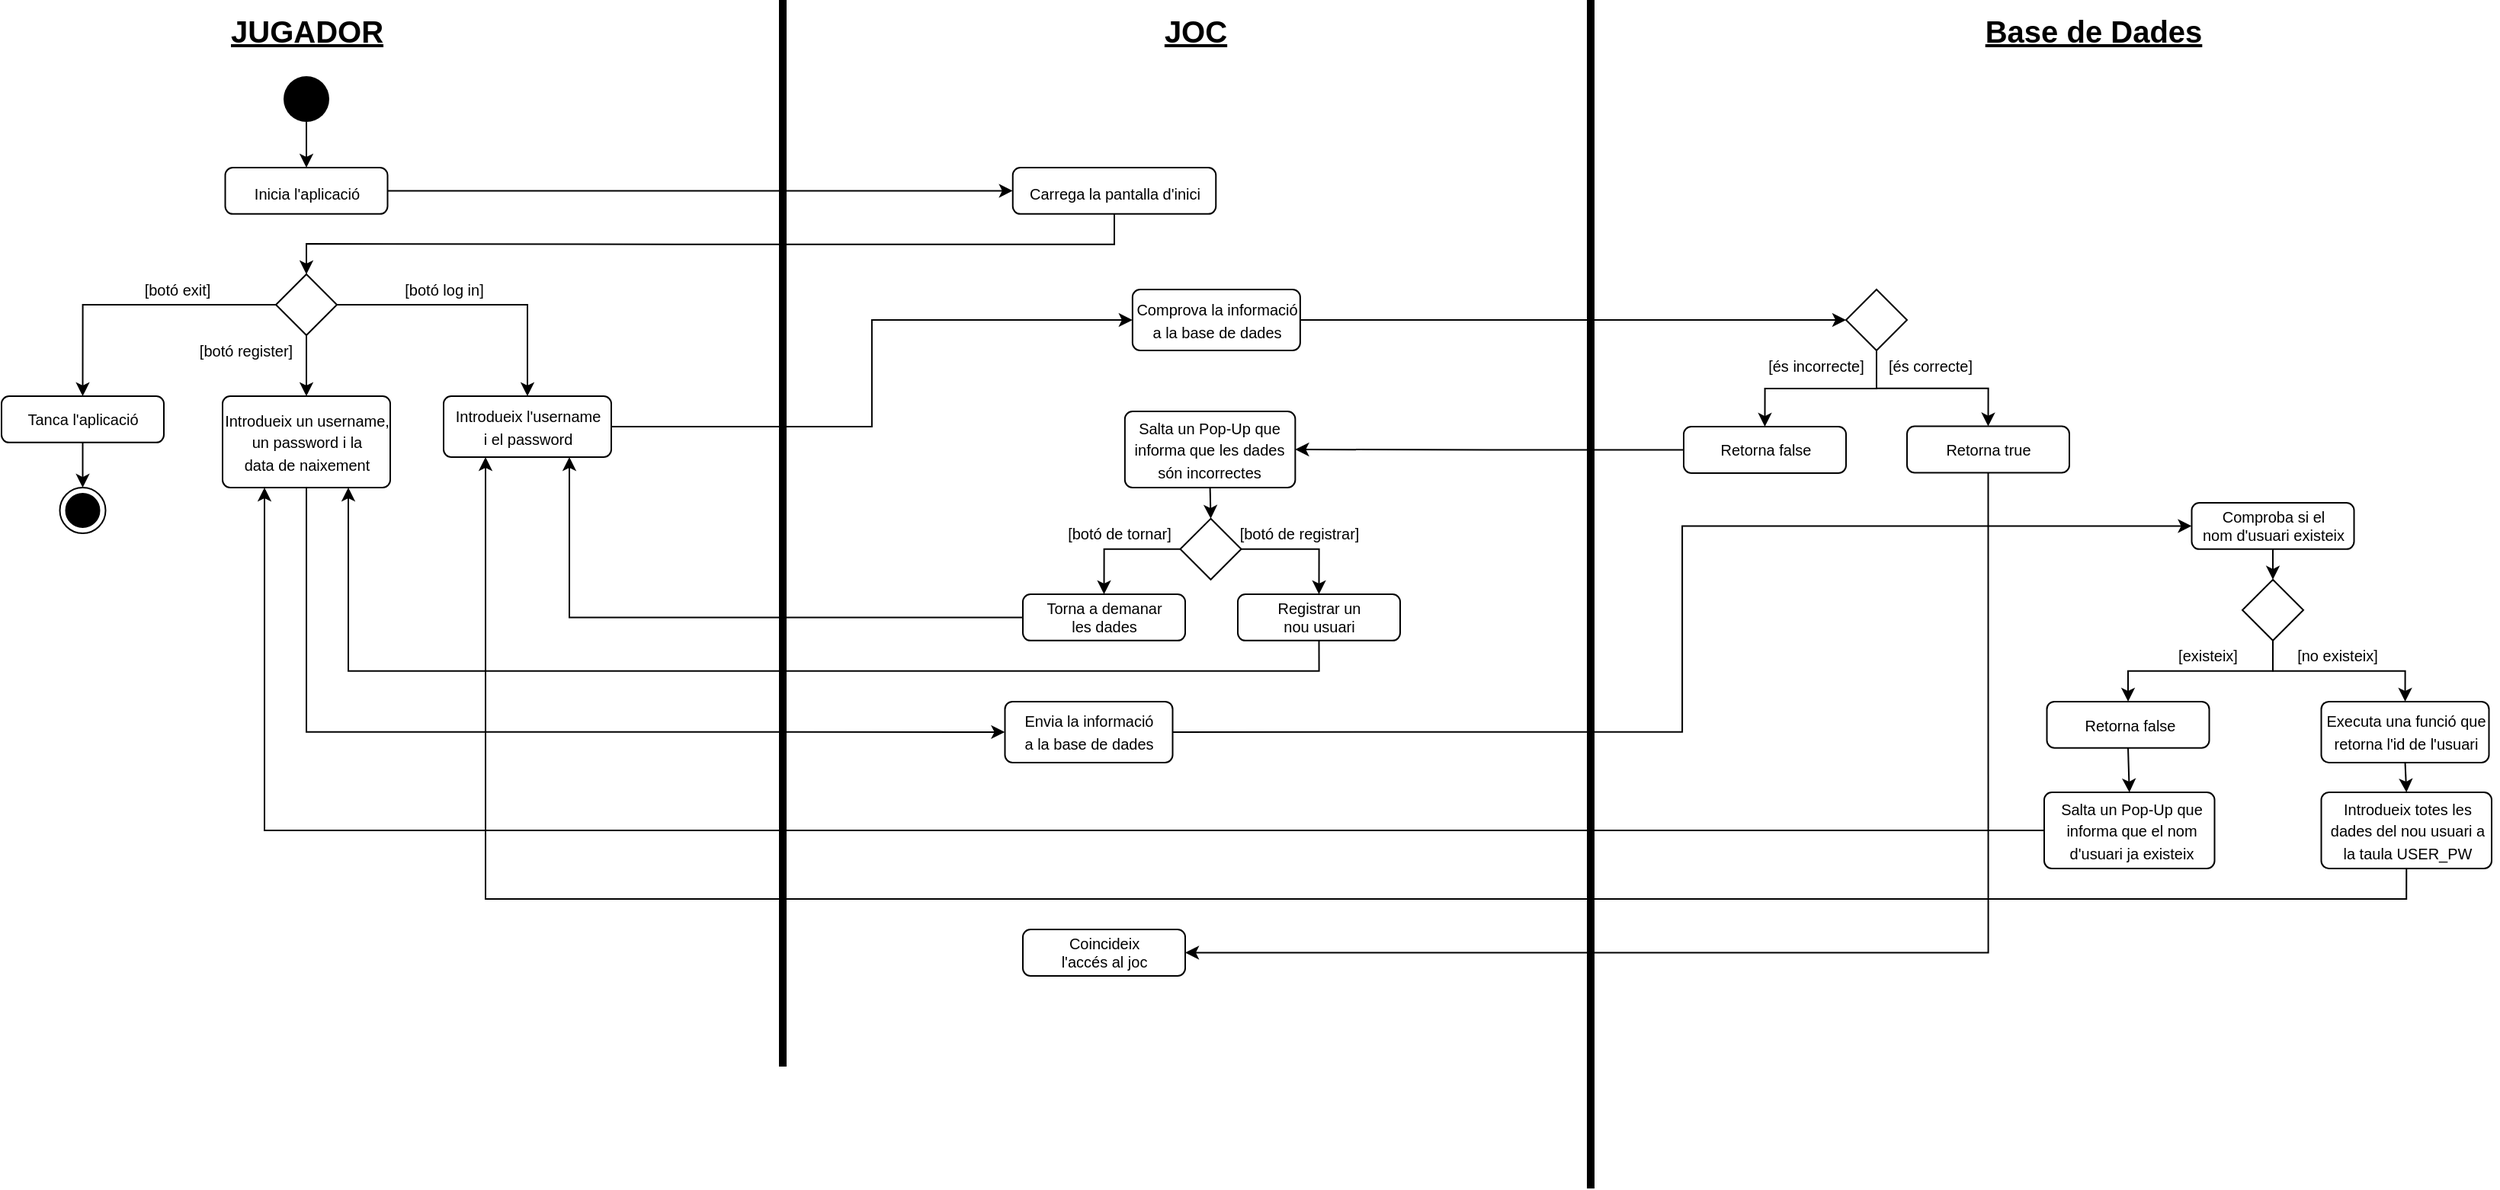 <mxfile version="18.0.2" type="device"><diagram id="tkdIt5ajmLKuJtP33O6o" name="Page-1"><mxGraphModel dx="1887" dy="1053" grid="1" gridSize="10" guides="1" tooltips="1" connect="1" arrows="1" fold="1" page="1" pageScale="1" pageWidth="827" pageHeight="1169" math="0" shadow="0"><root><mxCell id="0"/><mxCell id="1" parent="0"/><mxCell id="npVQEVjZXb3jxKC5CLb3-122" style="edgeStyle=orthogonalEdgeStyle;rounded=0;orthogonalLoop=1;jettySize=auto;html=1;exitX=0;exitY=0.5;exitDx=0;exitDy=0;entryX=0.25;entryY=1;entryDx=0;entryDy=0;fontSize=10;startArrow=none;startFill=0;endArrow=classic;endFill=1;" edge="1" parent="1" source="npVQEVjZXb3jxKC5CLb3-114" target="npVQEVjZXb3jxKC5CLb3-36"><mxGeometry relative="1" as="geometry"/></mxCell><mxCell id="npVQEVjZXb3jxKC5CLb3-114" value="&lt;font style=&quot;font-size: 12px;&quot;&gt;&lt;br&gt;&lt;/font&gt;" style="html=1;align=center;verticalAlign=top;rounded=1;absoluteArcSize=1;arcSize=10;dashed=0;fontSize=20;" vertex="1" parent="1"><mxGeometry x="1350" y="550.0" width="111.75" height="50" as="geometry"/></mxCell><mxCell id="npVQEVjZXb3jxKC5CLb3-121" style="edgeStyle=orthogonalEdgeStyle;rounded=0;orthogonalLoop=1;jettySize=auto;html=1;exitX=1;exitY=0.5;exitDx=0;exitDy=0;entryX=0;entryY=0.5;entryDx=0;entryDy=0;fontSize=10;startArrow=none;startFill=0;endArrow=classic;endFill=1;" edge="1" parent="1" source="npVQEVjZXb3jxKC5CLb3-42" target="npVQEVjZXb3jxKC5CLb3-53"><mxGeometry relative="1" as="geometry"/></mxCell><mxCell id="npVQEVjZXb3jxKC5CLb3-42" value="&lt;font style=&quot;font-size: 12px;&quot;&gt;&lt;br&gt;&lt;/font&gt;" style="html=1;align=center;verticalAlign=top;rounded=1;absoluteArcSize=1;arcSize=10;dashed=0;fontSize=20;" vertex="1" parent="1"><mxGeometry x="751.93" y="220" width="110" height="40" as="geometry"/></mxCell><mxCell id="npVQEVjZXb3jxKC5CLb3-1" value="" style="html=1;points=[];perimeter=orthogonalPerimeter;fillColor=#000000;strokeColor=none;" vertex="1" parent="1"><mxGeometry x="520" y="30" width="5" height="700" as="geometry"/></mxCell><mxCell id="npVQEVjZXb3jxKC5CLb3-2" value="&lt;b&gt;&lt;font style=&quot;font-size: 20px;&quot;&gt;&lt;u&gt;JUGADOR&lt;/u&gt;&lt;/font&gt;&lt;/b&gt;" style="text;html=1;align=center;verticalAlign=middle;resizable=0;points=[];autosize=1;strokeColor=none;fillColor=none;" vertex="1" parent="1"><mxGeometry x="150" y="40" width="120" height="20" as="geometry"/></mxCell><mxCell id="npVQEVjZXb3jxKC5CLb3-3" value="&lt;b&gt;&lt;u&gt;JOC&lt;/u&gt;&lt;/b&gt;" style="text;html=1;align=center;verticalAlign=middle;resizable=0;points=[];autosize=1;strokeColor=none;fillColor=none;fontSize=20;" vertex="1" parent="1"><mxGeometry x="763.25" y="35" width="60" height="30" as="geometry"/></mxCell><mxCell id="npVQEVjZXb3jxKC5CLb3-11" value="" style="html=1;align=center;verticalAlign=top;rounded=1;absoluteArcSize=1;arcSize=10;dashed=0;fontSize=20;" vertex="1" parent="1"><mxGeometry x="10" y="290" width="106.5" height="30.43" as="geometry"/></mxCell><mxCell id="npVQEVjZXb3jxKC5CLb3-110" style="edgeStyle=orthogonalEdgeStyle;rounded=0;orthogonalLoop=1;jettySize=auto;html=1;exitX=0.5;exitY=0;exitDx=0;exitDy=0;entryX=0.5;entryY=1;entryDx=0;entryDy=0;fontSize=10;startArrow=classic;startFill=1;endArrow=none;endFill=0;" edge="1" parent="1" source="npVQEVjZXb3jxKC5CLb3-14" target="npVQEVjZXb3jxKC5CLb3-108"><mxGeometry relative="1" as="geometry"/></mxCell><mxCell id="npVQEVjZXb3jxKC5CLb3-14" value="&lt;span style=&quot;font-size: 12px;&quot;&gt;&lt;sup&gt;Inicia l'aplicació&lt;/sup&gt;&lt;/span&gt;" style="html=1;align=center;verticalAlign=top;rounded=1;absoluteArcSize=1;arcSize=10;dashed=0;fontSize=20;" vertex="1" parent="1"><mxGeometry x="156.75" y="140" width="106.5" height="30.43" as="geometry"/></mxCell><mxCell id="npVQEVjZXb3jxKC5CLb3-25" style="edgeStyle=orthogonalEdgeStyle;rounded=0;orthogonalLoop=1;jettySize=auto;html=1;exitX=0;exitY=0.5;exitDx=0;exitDy=0;entryX=1;entryY=0.5;entryDx=0;entryDy=0;fontSize=12;startArrow=classic;startFill=1;endArrow=none;endFill=0;" edge="1" parent="1" source="npVQEVjZXb3jxKC5CLb3-17" target="npVQEVjZXb3jxKC5CLb3-14"><mxGeometry relative="1" as="geometry"/></mxCell><mxCell id="npVQEVjZXb3jxKC5CLb3-132" style="edgeStyle=orthogonalEdgeStyle;rounded=0;orthogonalLoop=1;jettySize=auto;html=1;exitX=0.5;exitY=1;exitDx=0;exitDy=0;entryX=0.5;entryY=0;entryDx=0;entryDy=0;fontSize=10;startArrow=none;startFill=0;endArrow=classic;endFill=1;" edge="1" parent="1" source="npVQEVjZXb3jxKC5CLb3-17" target="npVQEVjZXb3jxKC5CLb3-128"><mxGeometry relative="1" as="geometry"/></mxCell><mxCell id="npVQEVjZXb3jxKC5CLb3-17" value="&lt;span style=&quot;font-size: 12px;&quot;&gt;&lt;sup&gt;Carrega la pantalla d'inici&lt;/sup&gt;&lt;/span&gt;" style="html=1;align=center;verticalAlign=top;rounded=1;absoluteArcSize=1;arcSize=10;dashed=0;fontSize=20;" vertex="1" parent="1"><mxGeometry x="673.38" y="140" width="133.25" height="30.43" as="geometry"/></mxCell><mxCell id="npVQEVjZXb3jxKC5CLb3-79" style="edgeStyle=orthogonalEdgeStyle;rounded=0;orthogonalLoop=1;jettySize=auto;html=1;exitX=0.75;exitY=1;exitDx=0;exitDy=0;entryX=0;entryY=0.5;entryDx=0;entryDy=0;fontSize=10;startArrow=classic;startFill=1;endArrow=none;endFill=0;" edge="1" parent="1" source="npVQEVjZXb3jxKC5CLb3-28" target="npVQEVjZXb3jxKC5CLb3-72"><mxGeometry relative="1" as="geometry"/></mxCell><mxCell id="npVQEVjZXb3jxKC5CLb3-142" style="edgeStyle=orthogonalEdgeStyle;rounded=0;orthogonalLoop=1;jettySize=auto;html=1;exitX=1;exitY=0.5;exitDx=0;exitDy=0;entryX=0;entryY=0.5;entryDx=0;entryDy=0;fontSize=10;startArrow=none;startFill=0;endArrow=classic;endFill=1;" edge="1" parent="1" source="npVQEVjZXb3jxKC5CLb3-28" target="npVQEVjZXb3jxKC5CLb3-42"><mxGeometry relative="1" as="geometry"/></mxCell><mxCell id="npVQEVjZXb3jxKC5CLb3-28" value="&lt;font style=&quot;font-size: 12px;&quot;&gt;&lt;br&gt;&lt;/font&gt;" style="html=1;align=center;verticalAlign=top;rounded=1;absoluteArcSize=1;arcSize=10;dashed=0;fontSize=20;" vertex="1" parent="1"><mxGeometry x="300" y="290" width="110" height="40" as="geometry"/></mxCell><mxCell id="npVQEVjZXb3jxKC5CLb3-85" style="edgeStyle=orthogonalEdgeStyle;rounded=0;orthogonalLoop=1;jettySize=auto;html=1;exitX=0.75;exitY=1;exitDx=0;exitDy=0;entryX=0.5;entryY=1;entryDx=0;entryDy=0;fontSize=10;startArrow=classic;startFill=1;endArrow=none;endFill=0;" edge="1" parent="1" source="npVQEVjZXb3jxKC5CLb3-36" target="npVQEVjZXb3jxKC5CLb3-81"><mxGeometry relative="1" as="geometry"/></mxCell><mxCell id="npVQEVjZXb3jxKC5CLb3-36" value="&lt;font style=&quot;font-size: 12px;&quot;&gt;&lt;br&gt;&lt;/font&gt;" style="html=1;align=center;verticalAlign=top;rounded=1;absoluteArcSize=1;arcSize=10;dashed=0;fontSize=20;" vertex="1" parent="1"><mxGeometry x="155" y="290" width="110" height="60" as="geometry"/></mxCell><mxCell id="npVQEVjZXb3jxKC5CLb3-38" value="&lt;span style=&quot;font-size: 10px;&quot;&gt;Introdueix un username,&lt;/span&gt;&lt;br style=&quot;font-size: 10px;&quot;&gt;&lt;span style=&quot;font-size: 10px;&quot;&gt;un password i la&lt;/span&gt;&lt;br style=&quot;font-size: 10px;&quot;&gt;&lt;span style=&quot;font-size: 10px;&quot;&gt;data de naixement&lt;/span&gt;" style="text;html=1;align=center;verticalAlign=middle;resizable=0;points=[];autosize=1;strokeColor=none;fillColor=none;fontSize=12;" vertex="1" parent="1"><mxGeometry x="150" y="295" width="120" height="50" as="geometry"/></mxCell><mxCell id="npVQEVjZXb3jxKC5CLb3-39" value="&lt;font style=&quot;font-size: 10px;&quot;&gt;Introdueix l'username&lt;br style=&quot;&quot;&gt;i el password&lt;/font&gt;" style="text;html=1;align=center;verticalAlign=middle;resizable=0;points=[];autosize=1;strokeColor=none;fillColor=none;fontSize=12;" vertex="1" parent="1"><mxGeometry x="300" y="290" width="110" height="40" as="geometry"/></mxCell><mxCell id="npVQEVjZXb3jxKC5CLb3-41" value="&lt;font size=&quot;1&quot;&gt;Comprova la informació&lt;br&gt;a la base de dades&lt;/font&gt;" style="text;html=1;align=center;verticalAlign=middle;resizable=0;points=[];autosize=1;strokeColor=none;fillColor=none;fontSize=12;" vertex="1" parent="1"><mxGeometry x="746.93" y="220" width="120" height="40" as="geometry"/></mxCell><mxCell id="npVQEVjZXb3jxKC5CLb3-43" value="" style="html=1;points=[];perimeter=orthogonalPerimeter;fillColor=#000000;strokeColor=none;" vertex="1" parent="1"><mxGeometry x="1050" y="30" width="5" height="780" as="geometry"/></mxCell><mxCell id="npVQEVjZXb3jxKC5CLb3-48" style="edgeStyle=orthogonalEdgeStyle;rounded=0;orthogonalLoop=1;jettySize=auto;html=1;exitX=0;exitY=0.5;exitDx=0;exitDy=0;entryX=0.5;entryY=1;entryDx=0;entryDy=0;fontSize=10;startArrow=classic;startFill=1;endArrow=none;endFill=0;" edge="1" parent="1" source="npVQEVjZXb3jxKC5CLb3-46" target="npVQEVjZXb3jxKC5CLb3-36"><mxGeometry relative="1" as="geometry"/></mxCell><mxCell id="npVQEVjZXb3jxKC5CLb3-86" style="edgeStyle=orthogonalEdgeStyle;rounded=0;orthogonalLoop=1;jettySize=auto;html=1;exitX=1;exitY=0.5;exitDx=0;exitDy=0;entryX=0;entryY=0.5;entryDx=0;entryDy=0;fontSize=10;startArrow=none;startFill=0;endArrow=classic;endFill=1;" edge="1" parent="1" source="npVQEVjZXb3jxKC5CLb3-46" target="npVQEVjZXb3jxKC5CLb3-64"><mxGeometry relative="1" as="geometry"/></mxCell><mxCell id="npVQEVjZXb3jxKC5CLb3-46" value="&lt;font style=&quot;font-size: 12px;&quot;&gt;&lt;br&gt;&lt;/font&gt;" style="html=1;align=center;verticalAlign=top;rounded=1;absoluteArcSize=1;arcSize=10;dashed=0;fontSize=20;" vertex="1" parent="1"><mxGeometry x="668.25" y="490.44" width="110" height="40" as="geometry"/></mxCell><mxCell id="npVQEVjZXb3jxKC5CLb3-49" value="&lt;font size=&quot;1&quot;&gt;Envia la informació&lt;br&gt;a la base de dades&lt;/font&gt;" style="text;html=1;align=center;verticalAlign=middle;resizable=0;points=[];autosize=1;strokeColor=none;fillColor=none;fontSize=12;" vertex="1" parent="1"><mxGeometry x="673.25" y="490.44" width="100" height="40" as="geometry"/></mxCell><mxCell id="npVQEVjZXb3jxKC5CLb3-50" value="&lt;b&gt;&lt;u&gt;Base de Dades&lt;/u&gt;&lt;/b&gt;" style="text;html=1;align=center;verticalAlign=middle;resizable=0;points=[];autosize=1;strokeColor=none;fillColor=none;fontSize=20;" vertex="1" parent="1"><mxGeometry x="1301.75" y="35" width="160" height="30" as="geometry"/></mxCell><mxCell id="npVQEVjZXb3jxKC5CLb3-52" value="[és correcte]" style="text;html=1;align=center;verticalAlign=middle;resizable=0;points=[];autosize=1;strokeColor=none;fillColor=none;fontSize=10;" vertex="1" parent="1"><mxGeometry x="1240" y="260" width="70" height="20" as="geometry"/></mxCell><mxCell id="npVQEVjZXb3jxKC5CLb3-53" value="" style="rhombus;whiteSpace=wrap;html=1;fontSize=10;" vertex="1" parent="1"><mxGeometry x="1220" y="220" width="40" height="40" as="geometry"/></mxCell><mxCell id="npVQEVjZXb3jxKC5CLb3-58" style="edgeStyle=orthogonalEdgeStyle;rounded=0;orthogonalLoop=1;jettySize=auto;html=1;exitX=0.5;exitY=0;exitDx=0;exitDy=0;entryX=0.5;entryY=1;entryDx=0;entryDy=0;fontSize=10;startArrow=classic;startFill=1;endArrow=none;endFill=0;" edge="1" parent="1" source="npVQEVjZXb3jxKC5CLb3-56" target="npVQEVjZXb3jxKC5CLb3-53"><mxGeometry relative="1" as="geometry"/></mxCell><mxCell id="npVQEVjZXb3jxKC5CLb3-120" style="edgeStyle=orthogonalEdgeStyle;rounded=0;orthogonalLoop=1;jettySize=auto;html=1;exitX=0;exitY=0.5;exitDx=0;exitDy=0;entryX=1;entryY=0.5;entryDx=0;entryDy=0;fontSize=10;startArrow=none;startFill=0;endArrow=classic;endFill=1;" edge="1" parent="1" source="npVQEVjZXb3jxKC5CLb3-56" target="npVQEVjZXb3jxKC5CLb3-118"><mxGeometry relative="1" as="geometry"/></mxCell><mxCell id="npVQEVjZXb3jxKC5CLb3-56" value="" style="html=1;align=center;verticalAlign=top;rounded=1;absoluteArcSize=1;arcSize=10;dashed=0;fontSize=20;" vertex="1" parent="1"><mxGeometry x="1113.5" y="310.01" width="106.5" height="30.43" as="geometry"/></mxCell><mxCell id="npVQEVjZXb3jxKC5CLb3-57" value="Retorna false" style="text;html=1;align=center;verticalAlign=middle;resizable=0;points=[];autosize=1;strokeColor=none;fillColor=none;fontSize=10;" vertex="1" parent="1"><mxGeometry x="1131.75" y="315.23" width="70" height="20" as="geometry"/></mxCell><mxCell id="npVQEVjZXb3jxKC5CLb3-61" style="edgeStyle=orthogonalEdgeStyle;rounded=0;orthogonalLoop=1;jettySize=auto;html=1;exitX=0.5;exitY=0;exitDx=0;exitDy=0;entryX=0.5;entryY=1;entryDx=0;entryDy=0;fontSize=10;startArrow=classic;startFill=1;endArrow=none;endFill=0;" edge="1" parent="1" source="npVQEVjZXb3jxKC5CLb3-59" target="npVQEVjZXb3jxKC5CLb3-53"><mxGeometry relative="1" as="geometry"/></mxCell><mxCell id="npVQEVjZXb3jxKC5CLb3-140" style="edgeStyle=orthogonalEdgeStyle;rounded=0;orthogonalLoop=1;jettySize=auto;html=1;exitX=0.5;exitY=1;exitDx=0;exitDy=0;entryX=1;entryY=0.5;entryDx=0;entryDy=0;fontSize=10;startArrow=none;startFill=0;endArrow=classic;endFill=1;" edge="1" parent="1" source="npVQEVjZXb3jxKC5CLb3-59" target="npVQEVjZXb3jxKC5CLb3-87"><mxGeometry relative="1" as="geometry"/></mxCell><mxCell id="npVQEVjZXb3jxKC5CLb3-59" value="" style="html=1;align=center;verticalAlign=top;rounded=1;absoluteArcSize=1;arcSize=10;dashed=0;fontSize=20;" vertex="1" parent="1"><mxGeometry x="1260" y="309.79" width="106.5" height="30.43" as="geometry"/></mxCell><mxCell id="npVQEVjZXb3jxKC5CLb3-60" value="Retorna true" style="text;html=1;align=center;verticalAlign=middle;resizable=0;points=[];autosize=1;strokeColor=none;fillColor=none;fontSize=10;" vertex="1" parent="1"><mxGeometry x="1278.25" y="315.01" width="70" height="20" as="geometry"/></mxCell><mxCell id="npVQEVjZXb3jxKC5CLb3-62" value="[és incorrecte]" style="text;html=1;align=center;verticalAlign=middle;resizable=0;points=[];autosize=1;strokeColor=none;fillColor=none;fontSize=10;" vertex="1" parent="1"><mxGeometry x="1160" y="260" width="80" height="20" as="geometry"/></mxCell><mxCell id="npVQEVjZXb3jxKC5CLb3-64" value="" style="html=1;align=center;verticalAlign=top;rounded=1;absoluteArcSize=1;arcSize=10;dashed=0;fontSize=20;" vertex="1" parent="1"><mxGeometry x="1446.76" y="360" width="106.5" height="30.43" as="geometry"/></mxCell><mxCell id="npVQEVjZXb3jxKC5CLb3-65" value="Comproba si el&lt;br&gt;nom d'usuari existeix" style="text;html=1;align=center;verticalAlign=middle;resizable=0;points=[];autosize=1;strokeColor=none;fillColor=none;fontSize=10;" vertex="1" parent="1"><mxGeometry x="1445.01" y="360.43" width="110" height="30" as="geometry"/></mxCell><mxCell id="npVQEVjZXb3jxKC5CLb3-77" style="edgeStyle=orthogonalEdgeStyle;rounded=0;orthogonalLoop=1;jettySize=auto;html=1;exitX=0.5;exitY=0;exitDx=0;exitDy=0;entryX=0;entryY=0.5;entryDx=0;entryDy=0;fontSize=10;startArrow=classic;startFill=1;endArrow=none;endFill=0;" edge="1" parent="1" source="npVQEVjZXb3jxKC5CLb3-72" target="npVQEVjZXb3jxKC5CLb3-74"><mxGeometry relative="1" as="geometry"/></mxCell><mxCell id="npVQEVjZXb3jxKC5CLb3-72" value="" style="html=1;align=center;verticalAlign=top;rounded=1;absoluteArcSize=1;arcSize=10;dashed=0;fontSize=20;" vertex="1" parent="1"><mxGeometry x="680" y="420" width="106.5" height="30.43" as="geometry"/></mxCell><mxCell id="npVQEVjZXb3jxKC5CLb3-73" value="Torna a demanar&lt;br&gt;les dades" style="text;html=1;align=center;verticalAlign=middle;resizable=0;points=[];autosize=1;strokeColor=none;fillColor=none;fontSize=10;" vertex="1" parent="1"><mxGeometry x="688.25" y="420" width="90" height="30" as="geometry"/></mxCell><mxCell id="npVQEVjZXb3jxKC5CLb3-74" value="" style="rhombus;whiteSpace=wrap;html=1;fontSize=10;" vertex="1" parent="1"><mxGeometry x="783.25" y="370.41" width="40" height="40" as="geometry"/></mxCell><mxCell id="npVQEVjZXb3jxKC5CLb3-83" style="edgeStyle=orthogonalEdgeStyle;rounded=0;orthogonalLoop=1;jettySize=auto;html=1;exitX=0.5;exitY=0;exitDx=0;exitDy=0;entryX=1;entryY=0.5;entryDx=0;entryDy=0;fontSize=10;startArrow=classic;startFill=1;endArrow=none;endFill=0;" edge="1" parent="1" source="npVQEVjZXb3jxKC5CLb3-81" target="npVQEVjZXb3jxKC5CLb3-74"><mxGeometry relative="1" as="geometry"/></mxCell><mxCell id="npVQEVjZXb3jxKC5CLb3-81" value="" style="html=1;align=center;verticalAlign=top;rounded=1;absoluteArcSize=1;arcSize=10;dashed=0;fontSize=20;" vertex="1" parent="1"><mxGeometry x="821" y="420" width="106.5" height="30.43" as="geometry"/></mxCell><mxCell id="npVQEVjZXb3jxKC5CLb3-82" value="Registrar un&lt;br&gt;nou usuari" style="text;html=1;align=center;verticalAlign=middle;resizable=0;points=[];autosize=1;strokeColor=none;fillColor=none;fontSize=10;" vertex="1" parent="1"><mxGeometry x="839.25" y="420.43" width="70" height="30" as="geometry"/></mxCell><mxCell id="npVQEVjZXb3jxKC5CLb3-87" value="" style="html=1;align=center;verticalAlign=top;rounded=1;absoluteArcSize=1;arcSize=10;dashed=0;fontSize=20;" vertex="1" parent="1"><mxGeometry x="680" y="640.02" width="106.5" height="30.43" as="geometry"/></mxCell><mxCell id="npVQEVjZXb3jxKC5CLb3-88" value="Coincideix &lt;br&gt;l'accés al joc" style="text;html=1;align=center;verticalAlign=middle;resizable=0;points=[];autosize=1;strokeColor=none;fillColor=none;fontSize=10;" vertex="1" parent="1"><mxGeometry x="698.25" y="640" width="70" height="30" as="geometry"/></mxCell><mxCell id="npVQEVjZXb3jxKC5CLb3-89" value="[existeix]" style="text;html=1;align=center;verticalAlign=middle;resizable=0;points=[];autosize=1;strokeColor=none;fillColor=none;fontSize=10;" vertex="1" parent="1"><mxGeometry x="1431.76" y="450.41" width="50" height="20" as="geometry"/></mxCell><mxCell id="npVQEVjZXb3jxKC5CLb3-101" style="edgeStyle=orthogonalEdgeStyle;rounded=0;orthogonalLoop=1;jettySize=auto;html=1;exitX=0.5;exitY=0;exitDx=0;exitDy=0;entryX=0.5;entryY=1;entryDx=0;entryDy=0;fontSize=10;startArrow=classic;startFill=1;endArrow=none;endFill=0;" edge="1" parent="1" source="npVQEVjZXb3jxKC5CLb3-90" target="npVQEVjZXb3jxKC5CLb3-64"><mxGeometry relative="1" as="geometry"/></mxCell><mxCell id="npVQEVjZXb3jxKC5CLb3-90" value="" style="rhombus;whiteSpace=wrap;html=1;fontSize=10;" vertex="1" parent="1"><mxGeometry x="1480.01" y="410.41" width="40" height="40" as="geometry"/></mxCell><mxCell id="npVQEVjZXb3jxKC5CLb3-91" style="edgeStyle=orthogonalEdgeStyle;rounded=0;orthogonalLoop=1;jettySize=auto;html=1;exitX=0.5;exitY=0;exitDx=0;exitDy=0;entryX=0.5;entryY=1;entryDx=0;entryDy=0;fontSize=10;startArrow=classic;startFill=1;endArrow=none;endFill=0;" edge="1" parent="1" source="npVQEVjZXb3jxKC5CLb3-92" target="npVQEVjZXb3jxKC5CLb3-90"><mxGeometry relative="1" as="geometry"/></mxCell><mxCell id="npVQEVjZXb3jxKC5CLb3-117" style="edgeStyle=orthogonalEdgeStyle;rounded=0;orthogonalLoop=1;jettySize=auto;html=1;exitX=0.5;exitY=1;exitDx=0;exitDy=0;entryX=0.5;entryY=0;entryDx=0;entryDy=0;fontSize=10;startArrow=none;startFill=0;endArrow=classic;endFill=1;" edge="1" parent="1" source="npVQEVjZXb3jxKC5CLb3-92" target="npVQEVjZXb3jxKC5CLb3-114"><mxGeometry relative="1" as="geometry"/></mxCell><mxCell id="npVQEVjZXb3jxKC5CLb3-92" value="" style="html=1;align=center;verticalAlign=top;rounded=1;absoluteArcSize=1;arcSize=10;dashed=0;fontSize=20;" vertex="1" parent="1"><mxGeometry x="1351.76" y="490.44" width="106.5" height="30.43" as="geometry"/></mxCell><mxCell id="npVQEVjZXb3jxKC5CLb3-93" value="Retorna false" style="text;html=1;align=center;verticalAlign=middle;resizable=0;points=[];autosize=1;strokeColor=none;fillColor=none;fontSize=10;" vertex="1" parent="1"><mxGeometry x="1370.88" y="495.66" width="70" height="20" as="geometry"/></mxCell><mxCell id="npVQEVjZXb3jxKC5CLb3-97" value="[no existeix]" style="text;html=1;align=center;verticalAlign=middle;resizable=0;points=[];autosize=1;strokeColor=none;fillColor=none;fontSize=10;" vertex="1" parent="1"><mxGeometry x="1506.76" y="450.41" width="70" height="20" as="geometry"/></mxCell><mxCell id="npVQEVjZXb3jxKC5CLb3-104" style="edgeStyle=orthogonalEdgeStyle;rounded=0;orthogonalLoop=1;jettySize=auto;html=1;exitX=0.5;exitY=0;exitDx=0;exitDy=0;entryX=0.5;entryY=1;entryDx=0;entryDy=0;fontSize=10;startArrow=classic;startFill=1;endArrow=none;endFill=0;" edge="1" parent="1" source="npVQEVjZXb3jxKC5CLb3-102" target="npVQEVjZXb3jxKC5CLb3-90"><mxGeometry relative="1" as="geometry"/></mxCell><mxCell id="npVQEVjZXb3jxKC5CLb3-102" value="&lt;font style=&quot;font-size: 12px;&quot;&gt;&lt;br&gt;&lt;/font&gt;" style="html=1;align=center;verticalAlign=top;rounded=1;absoluteArcSize=1;arcSize=10;dashed=0;fontSize=20;" vertex="1" parent="1"><mxGeometry x="1531.76" y="490.44" width="110" height="40" as="geometry"/></mxCell><mxCell id="npVQEVjZXb3jxKC5CLb3-103" value="&lt;font size=&quot;1&quot;&gt;Executa una funció que&lt;br&gt;retorna l'id de l'usuari&lt;br&gt;&lt;/font&gt;" style="text;html=1;align=center;verticalAlign=middle;resizable=0;points=[];autosize=1;strokeColor=none;fillColor=none;fontSize=12;" vertex="1" parent="1"><mxGeometry x="1526.76" y="490.44" width="120" height="40" as="geometry"/></mxCell><mxCell id="npVQEVjZXb3jxKC5CLb3-107" style="edgeStyle=orthogonalEdgeStyle;rounded=0;orthogonalLoop=1;jettySize=auto;html=1;exitX=0.5;exitY=0;exitDx=0;exitDy=0;entryX=0.5;entryY=1;entryDx=0;entryDy=0;fontSize=10;startArrow=classic;startFill=1;endArrow=none;endFill=0;" edge="1" parent="1" source="npVQEVjZXb3jxKC5CLb3-105" target="npVQEVjZXb3jxKC5CLb3-102"><mxGeometry relative="1" as="geometry"/></mxCell><mxCell id="npVQEVjZXb3jxKC5CLb3-125" style="edgeStyle=orthogonalEdgeStyle;rounded=0;orthogonalLoop=1;jettySize=auto;html=1;exitX=0.5;exitY=1;exitDx=0;exitDy=0;entryX=0.25;entryY=1;entryDx=0;entryDy=0;fontSize=10;startArrow=none;startFill=0;endArrow=classic;endFill=1;" edge="1" parent="1" source="npVQEVjZXb3jxKC5CLb3-105" target="npVQEVjZXb3jxKC5CLb3-28"><mxGeometry relative="1" as="geometry"/></mxCell><mxCell id="npVQEVjZXb3jxKC5CLb3-105" value="&lt;font style=&quot;font-size: 12px;&quot;&gt;&lt;br&gt;&lt;/font&gt;" style="html=1;align=center;verticalAlign=top;rounded=1;absoluteArcSize=1;arcSize=10;dashed=0;fontSize=20;" vertex="1" parent="1"><mxGeometry x="1531.76" y="550.0" width="111.75" height="50" as="geometry"/></mxCell><mxCell id="npVQEVjZXb3jxKC5CLb3-106" value="&lt;font size=&quot;1&quot;&gt;Introdueix totes les&lt;br&gt;dades del nou usuari a&lt;br&gt;la taula USER_PW&lt;br&gt;&lt;/font&gt;" style="text;html=1;align=center;verticalAlign=middle;resizable=0;points=[];autosize=1;strokeColor=none;fillColor=none;fontSize=12;" vertex="1" parent="1"><mxGeometry x="1527.64" y="550.0" width="120" height="50" as="geometry"/></mxCell><mxCell id="npVQEVjZXb3jxKC5CLb3-108" value="" style="ellipse;fillColor=#000000;strokeColor=none;fontSize=10;" vertex="1" parent="1"><mxGeometry x="195" y="80" width="30" height="30" as="geometry"/></mxCell><mxCell id="npVQEVjZXb3jxKC5CLb3-111" style="edgeStyle=orthogonalEdgeStyle;rounded=0;orthogonalLoop=1;jettySize=auto;html=1;exitX=0.5;exitY=0;exitDx=0;exitDy=0;entryX=0.5;entryY=1;entryDx=0;entryDy=0;fontSize=10;startArrow=classic;startFill=1;endArrow=none;endFill=0;" edge="1" parent="1" source="npVQEVjZXb3jxKC5CLb3-109" target="npVQEVjZXb3jxKC5CLb3-11"><mxGeometry relative="1" as="geometry"/></mxCell><mxCell id="npVQEVjZXb3jxKC5CLb3-109" value="" style="ellipse;html=1;shape=endState;fillColor=#000000;strokeColor=#000000;fontSize=10;" vertex="1" parent="1"><mxGeometry x="48.25" y="350.01" width="30" height="30" as="geometry"/></mxCell><mxCell id="npVQEVjZXb3jxKC5CLb3-113" value="&lt;font size=&quot;1&quot;&gt;Salta un Pop-Up que&lt;br&gt;informa que el nom&lt;br&gt;d'usuari ja existeix&lt;br&gt;&lt;/font&gt;" style="text;html=1;align=center;verticalAlign=middle;resizable=0;points=[];autosize=1;strokeColor=none;fillColor=none;fontSize=12;" vertex="1" parent="1"><mxGeometry x="1351.75" y="550.0" width="110" height="50" as="geometry"/></mxCell><mxCell id="npVQEVjZXb3jxKC5CLb3-123" style="edgeStyle=orthogonalEdgeStyle;rounded=0;orthogonalLoop=1;jettySize=auto;html=1;exitX=0.5;exitY=1;exitDx=0;exitDy=0;entryX=0.5;entryY=0;entryDx=0;entryDy=0;fontSize=10;startArrow=none;startFill=0;endArrow=classic;endFill=1;" edge="1" parent="1" source="npVQEVjZXb3jxKC5CLb3-118" target="npVQEVjZXb3jxKC5CLb3-74"><mxGeometry relative="1" as="geometry"/></mxCell><mxCell id="npVQEVjZXb3jxKC5CLb3-118" value="&lt;font style=&quot;font-size: 12px;&quot;&gt;&lt;br&gt;&lt;/font&gt;" style="html=1;align=center;verticalAlign=top;rounded=1;absoluteArcSize=1;arcSize=10;dashed=0;fontSize=20;" vertex="1" parent="1"><mxGeometry x="746.93" y="300" width="111.75" height="50" as="geometry"/></mxCell><mxCell id="npVQEVjZXb3jxKC5CLb3-119" value="&lt;font size=&quot;1&quot;&gt;Salta un Pop-Up que&lt;br&gt;informa que les dades&lt;br&gt;són incorrectes&lt;br&gt;&lt;/font&gt;" style="text;html=1;align=center;verticalAlign=middle;resizable=0;points=[];autosize=1;strokeColor=none;fillColor=none;fontSize=12;" vertex="1" parent="1"><mxGeometry x="746.93" y="300.23" width="110" height="50" as="geometry"/></mxCell><mxCell id="npVQEVjZXb3jxKC5CLb3-126" value="[botó de tornar]" style="text;html=1;align=center;verticalAlign=middle;resizable=0;points=[];autosize=1;strokeColor=none;fillColor=none;fontSize=10;" vertex="1" parent="1"><mxGeometry x="703.25" y="370" width="80" height="20" as="geometry"/></mxCell><mxCell id="npVQEVjZXb3jxKC5CLb3-127" value="[botó de registrar]" style="text;html=1;align=center;verticalAlign=middle;resizable=0;points=[];autosize=1;strokeColor=none;fillColor=none;fontSize=10;" vertex="1" parent="1"><mxGeometry x="816" y="370.43" width="90" height="20" as="geometry"/></mxCell><mxCell id="npVQEVjZXb3jxKC5CLb3-131" style="edgeStyle=orthogonalEdgeStyle;rounded=0;orthogonalLoop=1;jettySize=auto;html=1;exitX=0;exitY=0.5;exitDx=0;exitDy=0;entryX=0.5;entryY=0;entryDx=0;entryDy=0;fontSize=10;startArrow=none;startFill=0;endArrow=classic;endFill=1;" edge="1" parent="1" source="npVQEVjZXb3jxKC5CLb3-128" target="npVQEVjZXb3jxKC5CLb3-11"><mxGeometry relative="1" as="geometry"/></mxCell><mxCell id="npVQEVjZXb3jxKC5CLb3-136" style="edgeStyle=orthogonalEdgeStyle;rounded=0;orthogonalLoop=1;jettySize=auto;html=1;exitX=1;exitY=0.5;exitDx=0;exitDy=0;entryX=0.5;entryY=0;entryDx=0;entryDy=0;fontSize=10;startArrow=none;startFill=0;endArrow=classic;endFill=1;" edge="1" parent="1" source="npVQEVjZXb3jxKC5CLb3-128" target="npVQEVjZXb3jxKC5CLb3-28"><mxGeometry relative="1" as="geometry"/></mxCell><mxCell id="npVQEVjZXb3jxKC5CLb3-138" style="edgeStyle=orthogonalEdgeStyle;rounded=0;orthogonalLoop=1;jettySize=auto;html=1;exitX=0.5;exitY=1;exitDx=0;exitDy=0;entryX=0.5;entryY=0;entryDx=0;entryDy=0;fontSize=10;startArrow=none;startFill=0;endArrow=classic;endFill=1;" edge="1" parent="1" source="npVQEVjZXb3jxKC5CLb3-128" target="npVQEVjZXb3jxKC5CLb3-36"><mxGeometry relative="1" as="geometry"/></mxCell><mxCell id="npVQEVjZXb3jxKC5CLb3-128" value="" style="rhombus;whiteSpace=wrap;html=1;fontSize=10;" vertex="1" parent="1"><mxGeometry x="190" y="210.0" width="40" height="40" as="geometry"/></mxCell><mxCell id="npVQEVjZXb3jxKC5CLb3-133" value="[botó exit]" style="text;html=1;align=center;verticalAlign=middle;resizable=0;points=[];autosize=1;strokeColor=none;fillColor=none;fontSize=10;" vertex="1" parent="1"><mxGeometry x="95" y="210" width="60" height="20" as="geometry"/></mxCell><mxCell id="npVQEVjZXb3jxKC5CLb3-134" value="[botó register]" style="text;html=1;align=center;verticalAlign=middle;resizable=0;points=[];autosize=1;strokeColor=none;fillColor=none;fontSize=10;" vertex="1" parent="1"><mxGeometry x="130" y="250" width="80" height="20" as="geometry"/></mxCell><mxCell id="npVQEVjZXb3jxKC5CLb3-135" value="[botó log in]" style="text;html=1;align=center;verticalAlign=middle;resizable=0;points=[];autosize=1;strokeColor=none;fillColor=none;fontSize=10;" vertex="1" parent="1"><mxGeometry x="265" y="210" width="70" height="20" as="geometry"/></mxCell><mxCell id="npVQEVjZXb3jxKC5CLb3-137" value="Tanca l'aplicació" style="text;html=1;align=center;verticalAlign=middle;resizable=0;points=[];autosize=1;strokeColor=none;fillColor=none;fontSize=10;" vertex="1" parent="1"><mxGeometry x="18.25" y="295.22" width="90" height="20" as="geometry"/></mxCell></root></mxGraphModel></diagram></mxfile>